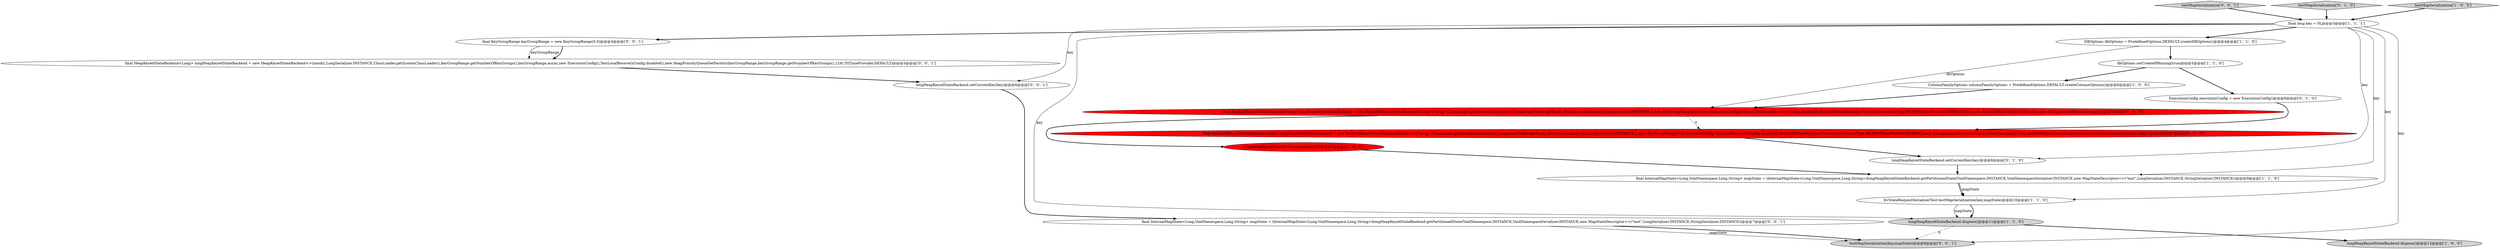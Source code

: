 digraph {
3 [style = filled, label = "dbOptions.setCreateIfMissing(true)@@@5@@@['1', '1', '0']", fillcolor = white, shape = ellipse image = "AAA0AAABBB1BBB"];
9 [style = filled, label = "final RocksDBKeyedStateBackend<Long> longHeapKeyedStateBackend = new RocksDBKeyedStateBackend<Long>(\"no-op\",ClassLoader.getSystemClassLoader(),temporaryFolder.getRoot(),dbOptions,null,mock(),LongSerializer.INSTANCE,1,new KeyGroupRange(0,0),new ExecutionConfig(),false,1,TestLocalRecoveryConfig.disabled(),RocksDBStateBackend.PriorityQueueStateType.HEAP,TtlTimeProvider.DEFAULT,false,new RocksDBNativeMetricOptions(),new UnregisteredMetricsGroup())@@@7@@@['1', '0', '0']", fillcolor = red, shape = ellipse image = "AAA1AAABBB1BBB"];
2 [style = filled, label = "longHeapKeyedStateBackend.restore(null)@@@8@@@['1', '0', '0']", fillcolor = red, shape = ellipse image = "AAA1AAABBB1BBB"];
20 [style = filled, label = "final KeyGroupRange keyGroupRange = new KeyGroupRange(0,0)@@@4@@@['0', '0', '1']", fillcolor = white, shape = ellipse image = "AAA0AAABBB3BBB"];
19 [style = filled, label = "final InternalMapState<Long,VoidNamespace,Long,String> mapState = (InternalMapState<Long,VoidNamespace,Long,String>)longHeapKeyedStateBackend.getPartitionedState(VoidNamespace.INSTANCE,VoidNamespaceSerializer.INSTANCE,new MapStateDescriptor<>(\"test\",LongSerializer.INSTANCE,StringSerializer.INSTANCE))@@@7@@@['0', '0', '1']", fillcolor = white, shape = ellipse image = "AAA0AAABBB3BBB"];
17 [style = filled, label = "testMapSerialization['0', '0', '1']", fillcolor = lightgray, shape = diamond image = "AAA0AAABBB3BBB"];
5 [style = filled, label = "DBOptions dbOptions = PredefinedOptions.DEFAULT.createDBOptions()@@@4@@@['1', '1', '0']", fillcolor = white, shape = ellipse image = "AAA0AAABBB1BBB"];
18 [style = filled, label = "final HeapKeyedStateBackend<Long> longHeapKeyedStateBackend = new HeapKeyedStateBackend<>(mock(),LongSerializer.INSTANCE,ClassLoader.getSystemClassLoader(),keyGroupRange.getNumberOfKeyGroups(),keyGroupRange,async,new ExecutionConfig(),TestLocalRecoveryConfig.disabled(),new HeapPriorityQueueSetFactory(keyGroupRange,keyGroupRange.getNumberOfKeyGroups(),128),TtlTimeProvider.DEFAULT)@@@5@@@['0', '0', '1']", fillcolor = white, shape = ellipse image = "AAA0AAABBB3BBB"];
6 [style = filled, label = "longHeapKeyedStateBackend.dispose()@@@11@@@['1', '1', '0']", fillcolor = lightgray, shape = ellipse image = "AAA0AAABBB1BBB"];
11 [style = filled, label = "testMapSerialization['0', '1', '0']", fillcolor = lightgray, shape = diamond image = "AAA0AAABBB2BBB"];
15 [style = filled, label = "testMapSerialization(key,mapState)@@@8@@@['0', '0', '1']", fillcolor = lightgray, shape = ellipse image = "AAA0AAABBB3BBB"];
10 [style = filled, label = "KvStateRequestSerializerTest.testMapSerialization(key,mapState)@@@10@@@['1', '1', '0']", fillcolor = white, shape = ellipse image = "AAA0AAABBB1BBB"];
16 [style = filled, label = "longHeapKeyedStateBackend.setCurrentKey(key)@@@6@@@['0', '0', '1']", fillcolor = white, shape = ellipse image = "AAA0AAABBB3BBB"];
1 [style = filled, label = "final InternalMapState<Long,VoidNamespace,Long,String> mapState = (InternalMapState<Long,VoidNamespace,Long,String>)longHeapKeyedStateBackend.getPartitionedState(VoidNamespace.INSTANCE,VoidNamespaceSerializer.INSTANCE,new MapStateDescriptor<>(\"test\",LongSerializer.INSTANCE,StringSerializer.INSTANCE))@@@9@@@['1', '1', '0']", fillcolor = white, shape = ellipse image = "AAA0AAABBB1BBB"];
7 [style = filled, label = "ColumnFamilyOptions columnFamilyOptions = PredefinedOptions.DEFAULT.createColumnOptions()@@@6@@@['1', '0', '0']", fillcolor = white, shape = ellipse image = "AAA0AAABBB1BBB"];
14 [style = filled, label = "ExecutionConfig executionConfig = new ExecutionConfig()@@@6@@@['0', '1', '0']", fillcolor = white, shape = ellipse image = "AAA0AAABBB2BBB"];
4 [style = filled, label = "longHeapKeyedStateBackend.dispose()@@@12@@@['1', '0', '0']", fillcolor = lightgray, shape = ellipse image = "AAA0AAABBB1BBB"];
13 [style = filled, label = "longHeapKeyedStateBackend.setCurrentKey(key)@@@8@@@['0', '1', '0']", fillcolor = white, shape = ellipse image = "AAA0AAABBB2BBB"];
0 [style = filled, label = "final long key = 0L@@@3@@@['1', '1', '1']", fillcolor = white, shape = ellipse image = "AAA0AAABBB1BBB"];
12 [style = filled, label = "final RocksDBKeyedStateBackend<Long> longHeapKeyedStateBackend = new RocksDBKeyedStateBackendBuilder<>(\"no-op\",ClassLoader.getSystemClassLoader(),temporaryFolder.getRoot(),dbOptions,null,mock(),LongSerializer.INSTANCE,1,new KeyGroupRange(0,0),executionConfig,TestLocalRecoveryConfig.disabled(),RocksDBStateBackend.PriorityQueueStateType.HEAP,TtlTimeProvider.DEFAULT,new UnregisteredMetricsGroup(),Collections.emptyList(),RocksDBStateBackend.getCompressionDecorator(executionConfig)).build()@@@7@@@['0', '1', '0']", fillcolor = red, shape = ellipse image = "AAA1AAABBB2BBB"];
8 [style = filled, label = "testMapSerialization['1', '0', '0']", fillcolor = lightgray, shape = diamond image = "AAA0AAABBB1BBB"];
5->3 [style = bold, label=""];
9->2 [style = bold, label=""];
0->1 [style = solid, label="key"];
2->1 [style = bold, label=""];
19->15 [style = solid, label="mapState"];
0->15 [style = solid, label="key"];
3->14 [style = bold, label=""];
5->9 [style = solid, label="dbOptions"];
16->19 [style = bold, label=""];
10->6 [style = bold, label=""];
13->1 [style = bold, label=""];
20->18 [style = solid, label="keyGroupRange"];
8->0 [style = bold, label=""];
7->9 [style = bold, label=""];
20->18 [style = bold, label=""];
12->13 [style = bold, label=""];
6->4 [style = bold, label=""];
10->6 [style = solid, label="mapState"];
11->0 [style = bold, label=""];
17->0 [style = bold, label=""];
3->7 [style = bold, label=""];
6->15 [style = dashed, label="0"];
14->12 [style = bold, label=""];
0->6 [style = solid, label="key"];
0->13 [style = solid, label="key"];
0->20 [style = bold, label=""];
9->12 [style = dashed, label="0"];
19->15 [style = bold, label=""];
0->16 [style = solid, label="key"];
1->10 [style = bold, label=""];
0->10 [style = solid, label="key"];
0->5 [style = bold, label=""];
1->10 [style = solid, label="mapState"];
18->16 [style = bold, label=""];
}
